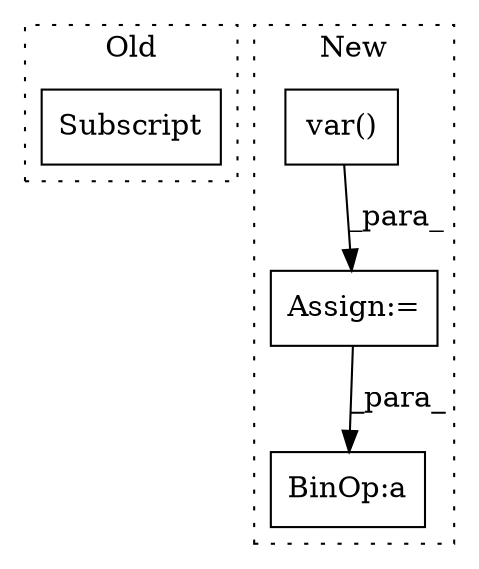 digraph G {
subgraph cluster0 {
1 [label="Subscript" a="63" s="4307,0" l="18,0" shape="box"];
label = "Old";
style="dotted";
}
subgraph cluster1 {
2 [label="var()" a="75" s="5176" l="13" shape="box"];
3 [label="Assign:=" a="68" s="5173" l="3" shape="box"];
4 [label="BinOp:a" a="82" s="5283" l="2" shape="box"];
label = "New";
style="dotted";
}
2 -> 3 [label="_para_"];
3 -> 4 [label="_para_"];
}